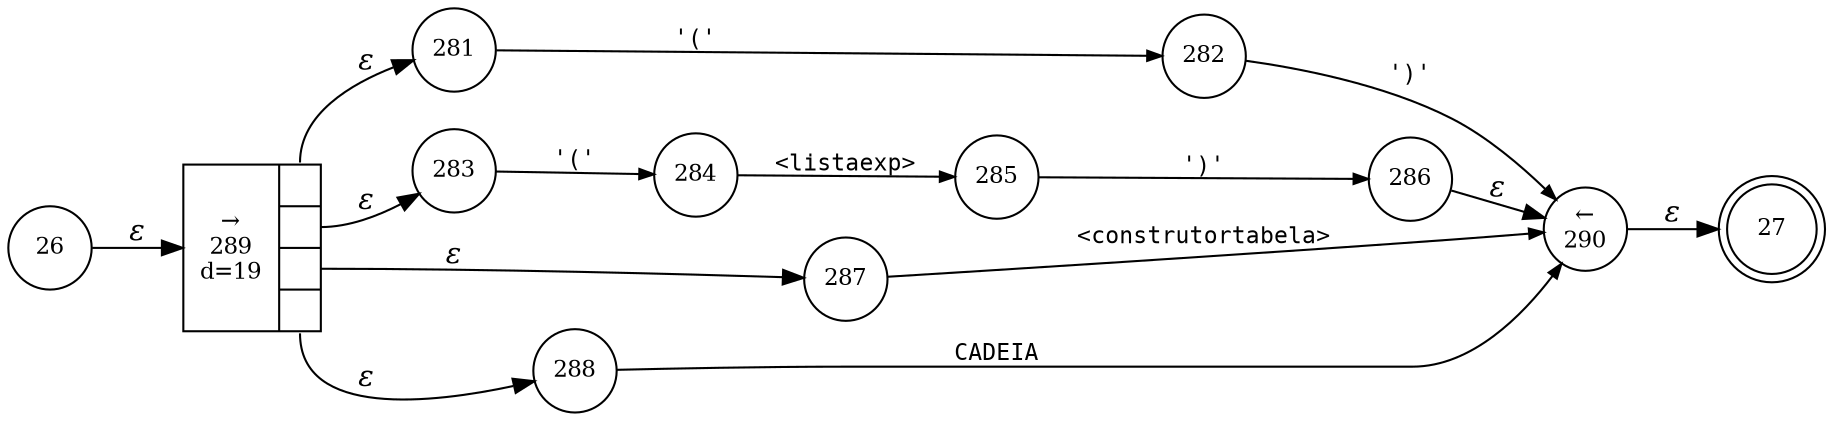 digraph ATN {
rankdir=LR;
s27[fontsize=11, label="27", shape=doublecircle, fixedsize=true, width=.6];
s288[fontsize=11,label="288", shape=circle, fixedsize=true, width=.55, peripheries=1];
s289[fontsize=11,label="{&rarr;\n289\nd=19|{<p0>|<p1>|<p2>|<p3>}}", shape=record, fixedsize=false, peripheries=1];
s290[fontsize=11,label="&larr;\n290", shape=circle, fixedsize=true, width=.55, peripheries=1];
s283[fontsize=11,label="283", shape=circle, fixedsize=true, width=.55, peripheries=1];
s282[fontsize=11,label="282", shape=circle, fixedsize=true, width=.55, peripheries=1];
s281[fontsize=11,label="281", shape=circle, fixedsize=true, width=.55, peripheries=1];
s26[fontsize=11,label="26", shape=circle, fixedsize=true, width=.55, peripheries=1];
s287[fontsize=11,label="287", shape=circle, fixedsize=true, width=.55, peripheries=1];
s286[fontsize=11,label="286", shape=circle, fixedsize=true, width=.55, peripheries=1];
s285[fontsize=11,label="285", shape=circle, fixedsize=true, width=.55, peripheries=1];
s284[fontsize=11,label="284", shape=circle, fixedsize=true, width=.55, peripheries=1];
s26 -> s289 [fontname="Times-Italic", label="&epsilon;"];
s289:p0 -> s281 [fontname="Times-Italic", label="&epsilon;"];
s289:p1 -> s283 [fontname="Times-Italic", label="&epsilon;"];
s289:p2 -> s287 [fontname="Times-Italic", label="&epsilon;"];
s289:p3 -> s288 [fontname="Times-Italic", label="&epsilon;"];
s281 -> s282 [fontsize=11, fontname="Courier", arrowsize=.7, label = "'('", arrowhead = normal];
s283 -> s284 [fontsize=11, fontname="Courier", arrowsize=.7, label = "'('", arrowhead = normal];
s287 -> s290 [fontsize=11, fontname="Courier", arrowsize=.7, label = "<construtortabela>", arrowhead = normal];
s288 -> s290 [fontsize=11, fontname="Courier", arrowsize=.7, label = "CADEIA", arrowhead = normal];
s282 -> s290 [fontsize=11, fontname="Courier", arrowsize=.7, label = "')'", arrowhead = normal];
s284 -> s285 [fontsize=11, fontname="Courier", arrowsize=.7, label = "<listaexp>", arrowhead = normal];
s290 -> s27 [fontname="Times-Italic", label="&epsilon;"];
s285 -> s286 [fontsize=11, fontname="Courier", arrowsize=.7, label = "')'", arrowhead = normal];
s286 -> s290 [fontname="Times-Italic", label="&epsilon;"];
}